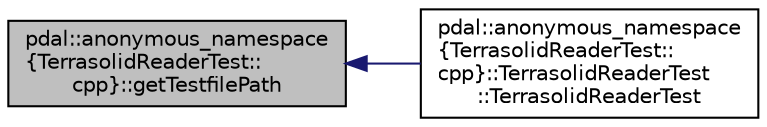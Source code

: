 digraph "pdal::anonymous_namespace{TerrasolidReaderTest::cpp}::getTestfilePath"
{
  edge [fontname="Helvetica",fontsize="10",labelfontname="Helvetica",labelfontsize="10"];
  node [fontname="Helvetica",fontsize="10",shape=record];
  rankdir="LR";
  Node1 [label="pdal::anonymous_namespace\l\{TerrasolidReaderTest::\lcpp\}::getTestfilePath",height=0.2,width=0.4,color="black", fillcolor="grey75", style="filled", fontcolor="black"];
  Node1 -> Node2 [dir="back",color="midnightblue",fontsize="10",style="solid",fontname="Helvetica"];
  Node2 [label="pdal::anonymous_namespace\l\{TerrasolidReaderTest::\lcpp\}::TerrasolidReaderTest\l::TerrasolidReaderTest",height=0.2,width=0.4,color="black", fillcolor="white", style="filled",URL="$classpdal_1_1anonymous__namespace_02TerrasolidReaderTest_8cpp_03_1_1TerrasolidReaderTest.html#a3e57b43db72a1c7ece9ddb8d63799da1"];
}
